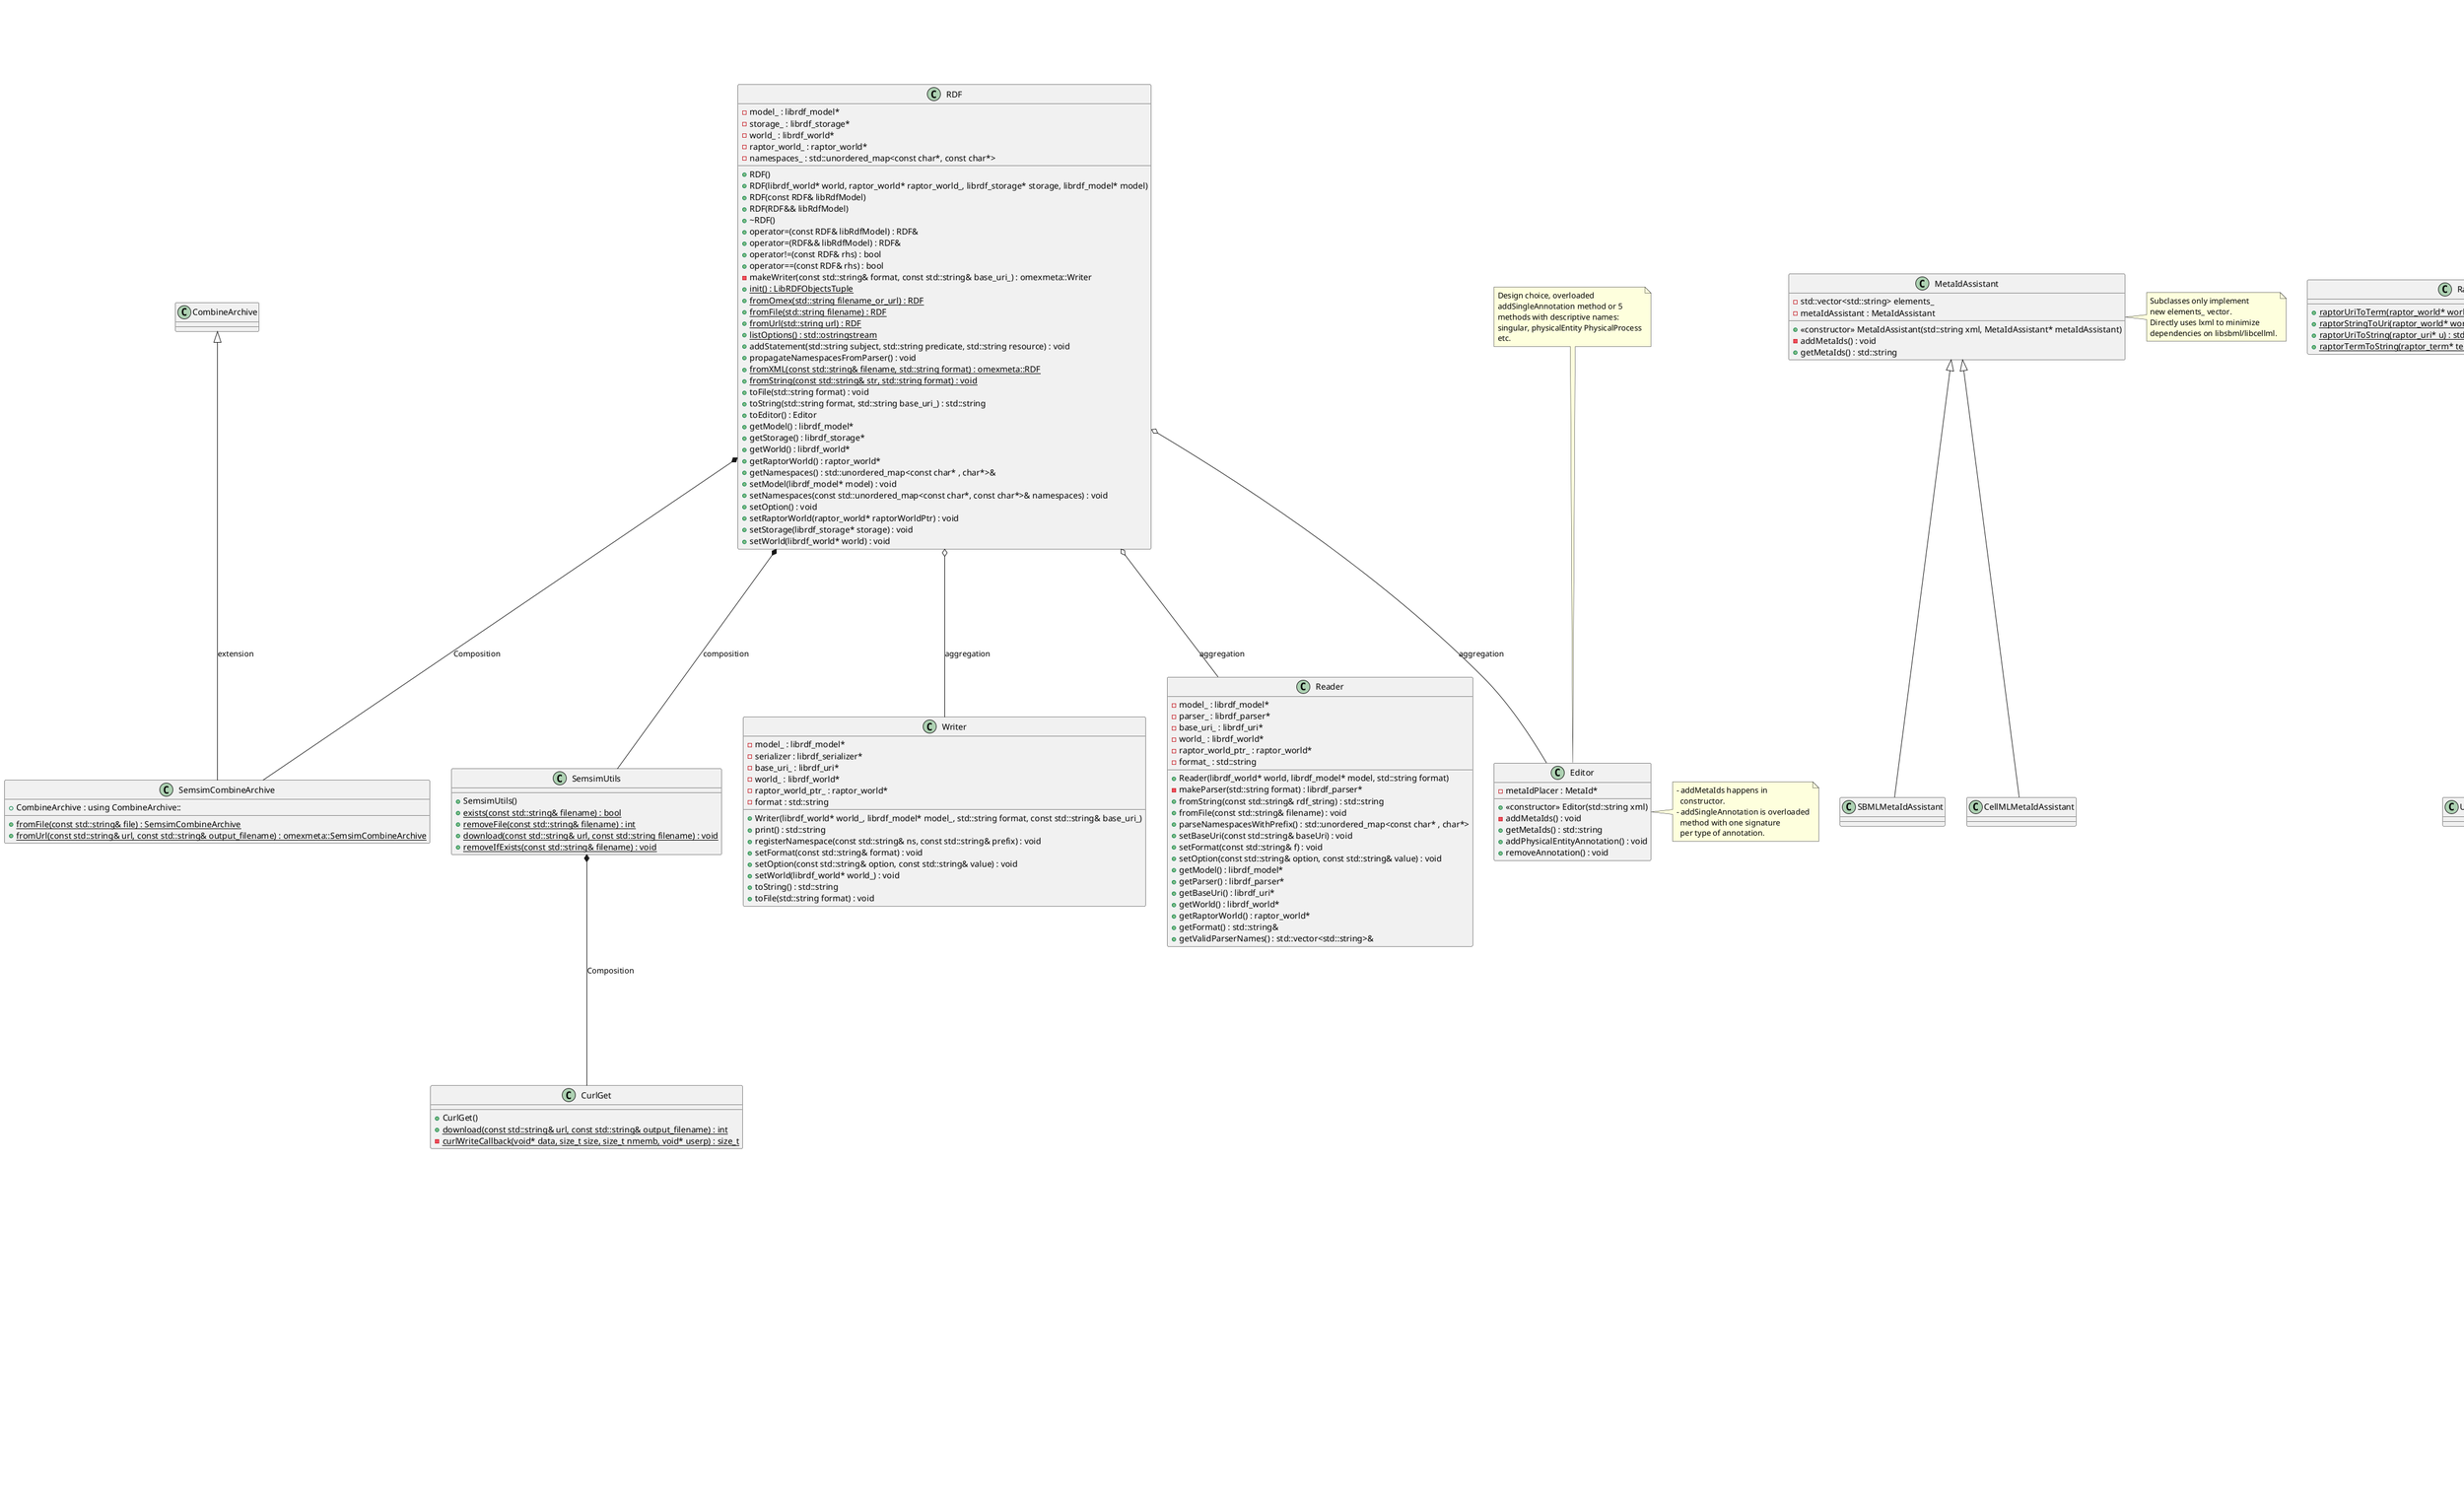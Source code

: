 @startuml





/' Objects '/

class BiomodelsBiologyQualifier {
    +BiomodelsBiologyQualifier(const std::string& qualifier)
    #setValidTerms() : void
}


class ControlledVocabulary {
    +ControlledVocabulary()
    +ControlledVocabulary(std::string qualifier)
    +getUri() : Uri 
    +operator!=(const ControlledVocabulary& rhs) : bool 
    +operator==(const ControlledVocabulary& rhs) : bool 
    +operator<<(std::ostream& os, const ControlledVocabulary& vocabulary) : std : : ostream&
    +make_shared() : std::shared_ptr<ControlledVocabulary>
    -prefix_ : std::string
    -qualifier : std::string
    -root : std::string
    +getPrefix() : std::string&
    +getTerm() : std::string&
    +getRoot() : std::string& 
    #valid_terms : std::vector<std::string>
    +getValidTerms() : std::vector<std::string>& 
    +setPrefix(const std::string& cvNamespace) : void
    +setRoot(const std::string& root) : void
    #setValidTerms() : void
    #verify() : void
}


abstract class IRDF {
+{abstract} serialize(std::string format) : std::string
}

'class Predicate {
'    +Predicate()
'    +Predicate(const std::shared_ptr<ControlledVocabulary>& term)
'    +getUri() : Uri
'    +operator!=(const Predicate& rhs) : bool
'    +operator==(const Predicate& rhs) : bool
'    +operator<<(std::ostream& os, const Predicate& predicate) : std : : ostream&
'    -term : std::shared_ptr<ControlledVocabulary>
'    +getTerm() : std::shared_ptr<ControlledVocabulary>&
'}

'class PredicateNamespaces {
'    +PredicateNamespaces()
'    +{static} getNamespaces() : std::unordered_map<std::string , std::string>
'}


class RaptorUtils {
    +{static} raptorUriToTerm(raptor_world* world, raptor_uri* uri) : raptor_term*
    +{static} raptorStringToUri(raptor_world* world, const unsigned char* str) : raptor_uri*
    +{static} raptorUriToString(raptor_uri* u) : std::string
    +{static} raptorTermToString(raptor_term* term) : unsigned char*
}

class Resource {
    +Resource()
    +Resource(std::string resourceNamespace, std::string identifier)
    +Resource(std::string resource)
    +operator!=(const Resource& rhs) : bool 
    +operator==(const Resource& rhs) : bool 
    +operator<<(std::ostream& os, const Resource& resource) : std : : ostream&
    +build() : std::string 
    -identifier : std::string
    -identifiers_base : std::string
    -resource_namespace : std::string
    +getIdentifier() : std::string& 
    +getIdentifiersBase() : std::string& 
    +getResourceNamespace() : std::string& 
    +{static} splitStringBy(std::string str, char delimiter) : std::vector<std::string>
}


class Subject {
    +Subject()
    +Subject(std::string metaId)
    +operator!=(const Subject& rhs) : bool 
    +operator==(const Subject& rhs) : bool 
    +operator<<(std::ostream& os, const Subject& subject) : std : : ostream&
    -metaId : std::string
    +getMetaId() : std::string& 
}

class Triple {
    +Triple(Subject subject, Predicate predicate, Resource resource)
    +Triple()
    +Triple(const Triple& triple)
    +Triple(Triple&& triple)
    +~Triple()
    -predicate : Predicate
    +getPredicate() : Predicate& 
    -resource : Resource
    +getResource() : Resource& 
    -subject : Subject
    +getSubject() : Subject& 
    +operator=(const Triple& triple) : Triple&
    +operator=(Triple&& triple) : Triple&
    +operator!=(const Triple& rhs) : bool 
    +operator==(const Triple& rhs) : bool 
    +operator<<(std::ostream& os, const Triple& triple) : std : : ostream&
    +serialize(std::string format) : std::string
    +{static} from_xml(std::string xml) : void
    -{static} parseTriple(void* user_data, raptor_statement* raptor_triple) : void
}


class Uri {
    +Uri()
    +Uri(const Uri& url)
    +Uri(Uri&& url) noexcept: m_ip_v(-1)
    +Uri(std::string url_str)
    +query(size_t i) : KeyVal&
    +set_query(size_t i) : KeyVal&
    +query() : Query&
    +set_query() : Query&
    +add_query(KeyVal& kv) : Uri&
    +add_query(std::string& key, std::string& val) : Uri&
    +add_query(std::string& key) : Uri&
    +clear() : Uri&
    +fragment(const std::string& f) : Uri&
    +host(const std::string& h, uint8_t ip_v) : Uri&
    +operator=(std::string& url_str) : Uri&
    +operator=(const Uri& url) : Uri&
    +operator=(Uri&& url) : Uri&
    +path(const std::string& str) : Uri&
    +port(const std::string& str) : Uri&
    +port(std::uint16_t num) : Uri&
    +scheme(const std::string& s) : Uri&
    +set_query(Query& q) : Uri&
    +str(std::string& url_str) : Uri&
    +user_info(const std::string& s) : Uri&
    +operator!=(const Uri& rhs) : bool 
    +operator==(const Uri& rhs) : bool 
    -m_query : mutable Query
    -m_ip_v : mutable std::int8_t
    -m_fragment : mutable std::string
    -m_host : mutable std::string
    -m_path : mutable std::string
    -m_port : mutable std::string
    -m_scheme : mutable std::string
    -m_url : mutable std::string
    -m_user : mutable std::string
    +operator<<(std::ostream& os, const Uri& uri) : std : : ostream&
    +ip_version() : std::int8_t
    +output(std::ostream& o) : std::ostream& 
    +end() : std::string
    +pruneEnd() : std::string
    +str() : std::string 
    +fragment() : std::string&
    +host() : std::string&
    +path() : std::string&
    +port() : std::string&
    +scheme() : std::string& 
    +user_info() : std::string&
    -assign(const Uri& url) : void
    -assign(Uri&& url) : void
    -build_url() : void 
    -lazy_parse() : void 
    -parse_url() : void 
}

/' Relationships for first part '/


IRDF <|-- Triple
IRDF <|-- ListOfTriples
IRDF <|-- SingularAnnotation
ListOfTriples --> Triple

Subject *-- Triple
ControlledVocabulary *-- Triple
Resource *-- Triple
ControlledVocabulary <|-- BiomodelsBiologyQualifier


Uri <-- Subject
Triple <-- PhysicalProperty
Triple <-- PropertyBearer
PropertyBearer <|-- PhysicalEntity
PropertyBearer <|-- PhysicalProcess
PropertyBearer <|-- PhysicalForce
PropertyBearer <|-- PhysicalDependency

SingularAnnotation --|> Annotation
CompositeAnnotation --|> Annotation
Triple <-- SingularAnnotation

PropertyBearer <-- CompositeAnnotation
PhysicalProperty <-- CompositeAnnotation

Annotation <-- ListOfAnnotations

class CurlGet {
    +CurlGet()
    +{static} download(const std::string& url, const std::string& output_filename) : int
    -{static} curlWriteCallback(void* data, size_t size, size_t nmemb, void* userp) : size_t
}


class RDF {
    +RDF()
    +RDF(librdf_world* world, raptor_world* raptor_world_, librdf_storage* storage, librdf_model* model)
    +RDF(const RDF& libRdfModel)
    +RDF(RDF&& libRdfModel)
    +~RDF()
    +operator=(const RDF& libRdfModel) : RDF&
    +operator=(RDF&& libRdfModel) : RDF&
    +operator!=(const RDF& rhs) : bool
    +operator==(const RDF& rhs) : bool
    -model_ : librdf_model*
    -storage_ : librdf_storage*
    -world_ : librdf_world*
    -raptor_world_ : raptor_world*
    -makeWriter(const std::string& format, const std::string& base_uri_) : omexmeta::Writer
    -namespaces_ : std::unordered_map<const char*, const char*>
    +{static} init() : LibRDFObjectsTuple
    +{static} fromOmex(std::string filename_or_url) : RDF
    +{static} fromFile(std::string filename) : RDF
    +{static} fromUrl(std::string url) : RDF
    +{static} listOptions() : std::ostringstream
    +addStatement(std::string subject, std::string predicate, std::string resource) : void
    +propagateNamespacesFromParser() : void
    +{static} fromXML(const std::string& filename, std::string format) : omexmeta::RDF
    +{static} fromString(const std::string& str, std::string format) : void
    +toFile(std::string format) : void
    +toString(std::string format, std::string base_uri_) : std::string
    +toEditor() : Editor
    +getModel() : librdf_model*
    +getStorage() : librdf_storage*
    +getWorld() : librdf_world*
    +getRaptorWorld() : raptor_world*
    +getNamespaces() : std::unordered_map<const char* , char*>&
    +setModel(librdf_model* model) : void
    +setNamespaces(const std::unordered_map<const char*, const char*>& namespaces) : void
    +setOption() : void
    +setRaptorWorld(raptor_world* raptorWorldPtr) : void
    +setStorage(librdf_storage* storage) : void
    +setWorld(librdf_world* world) : void
}

class Reader {
    +Reader(librdf_world* world, librdf_model* model, std::string format)
    -model_ : librdf_model*
    -parser_ : librdf_parser*
    -base_uri_ : librdf_uri*
    -world_ : librdf_world*
    -raptor_world_ptr_ : raptor_world*
    -format_ : std::string
    -makeParser(std::string format) : librdf_parser*
    +fromString(const std::string& rdf_string) : std::string
    +fromFile(const std::string& filename) : void
    +parseNamespacesWithPrefix() : std::unordered_map<const char* , char*>
    +setBaseUri(const std::string& baseUri) : void
    +setFormat(const std::string& f) : void
    +setOption(const std::string& option, const std::string& value) : void
    +getModel() : librdf_model*
    +getParser() : librdf_parser*
    +getBaseUri() : librdf_uri*
    +getWorld() : librdf_world* 
    +getRaptorWorld() : raptor_world*
    +getFormat() : std::string&
    +getValidParserNames() : std::vector<std::string>&
}

class SemsimCombineArchive {
    +{static} fromFile(const std::string& file) : SemsimCombineArchive
    +{static} fromUrl(const std::string& url, const std::string& output_filename) : omexmeta::SemsimCombineArchive
    +CombineArchive : using CombineArchive::
}

class SemsimUtils {
    +SemsimUtils()
    +{static} exists(const std::string& filename) : bool
    +{static} removeFile(const std::string& filename) : int
    +{static} download(const std::string& url, const std::string filename) : void
    +{static} removeIfExists(const std::string& filename) : void
}

class Writer {
    +Writer(librdf_world* world_, librdf_model* model_, std::string format, const std::string& base_uri_)
    -model_ : librdf_model*
    -serializer : librdf_serializer*
    -base_uri_ : librdf_uri*
    -world_ : librdf_world*
    -raptor_world_ptr_ : raptor_world*
    -format : std::string
    +print() : std::string
    +registerNamespace(const std::string& ns, const std::string& prefix) : void
    +setFormat(const std::string& format) : void
    +setOption(const std::string& option, const std::string& value) : void
    +setWorld(librdf_world* world_) : void
    +toString() : std::string
    +toFile(std::string format) : void
}

class Editor {
    - metaIdPlacer : MetaId*
    + <<constructor>> Editor(std::string xml)
    - addMetaIds() : void
    + getMetaIds() : std::string
    + addPhysicalEntityAnnotation() : void
    + removeAnnotation() : void
}
note right of Editor
    - addMetaIds happens in
      constructor.
    - addSingleAnnotation is overloaded
      method with one signature
      per type of annotation.
end note

note top of Editor
    Design choice, overloaded
    addSingleAnnotation method or 5
    methods with descriptive names:
    singular, physicalEntity PhysicalProcess
    etc.
end note

class KeyGen {}

class MetaIdAssistant {
    - std::vector<std::string> elements_
    - metaIdAssistant : MetaIdAssistant
    + <<constructor>> MetaIdAssistant(std::string xml, MetaIdAssistant* metaIdAssistant)
    - addMetaIds() : void
    + getMetaIds() : std::string
}

class SBMLMetaIdAssistant {}

class CellMLMetaIdAssistant {}

MetaIdAssistant <|-- SBMLMetaIdAssistant
MetaIdAssistant <|-- CellMLMetaIdAssistant

note right of MetaIdAssistant
    Subclasses only implement
    new elements_ vector.
    Directly uses lxml to minimize
    dependencies on libsbml/libcellml.
end note

RDF o-- Writer : aggregation
RDF o-- Reader : aggregation
RDF o-- Editor : aggregation
RDF *-- SemsimUtils: composition
RDF *-- SemsimCombineArchive : Composition
SemsimUtils *-- CurlGet: Composition


CombineArchive <|-- SemsimCombineArchive :extension



class RDFTerm {

}

class URITerm {}

class LiteralTerm {}

class BlankTerm {}



@enduml
